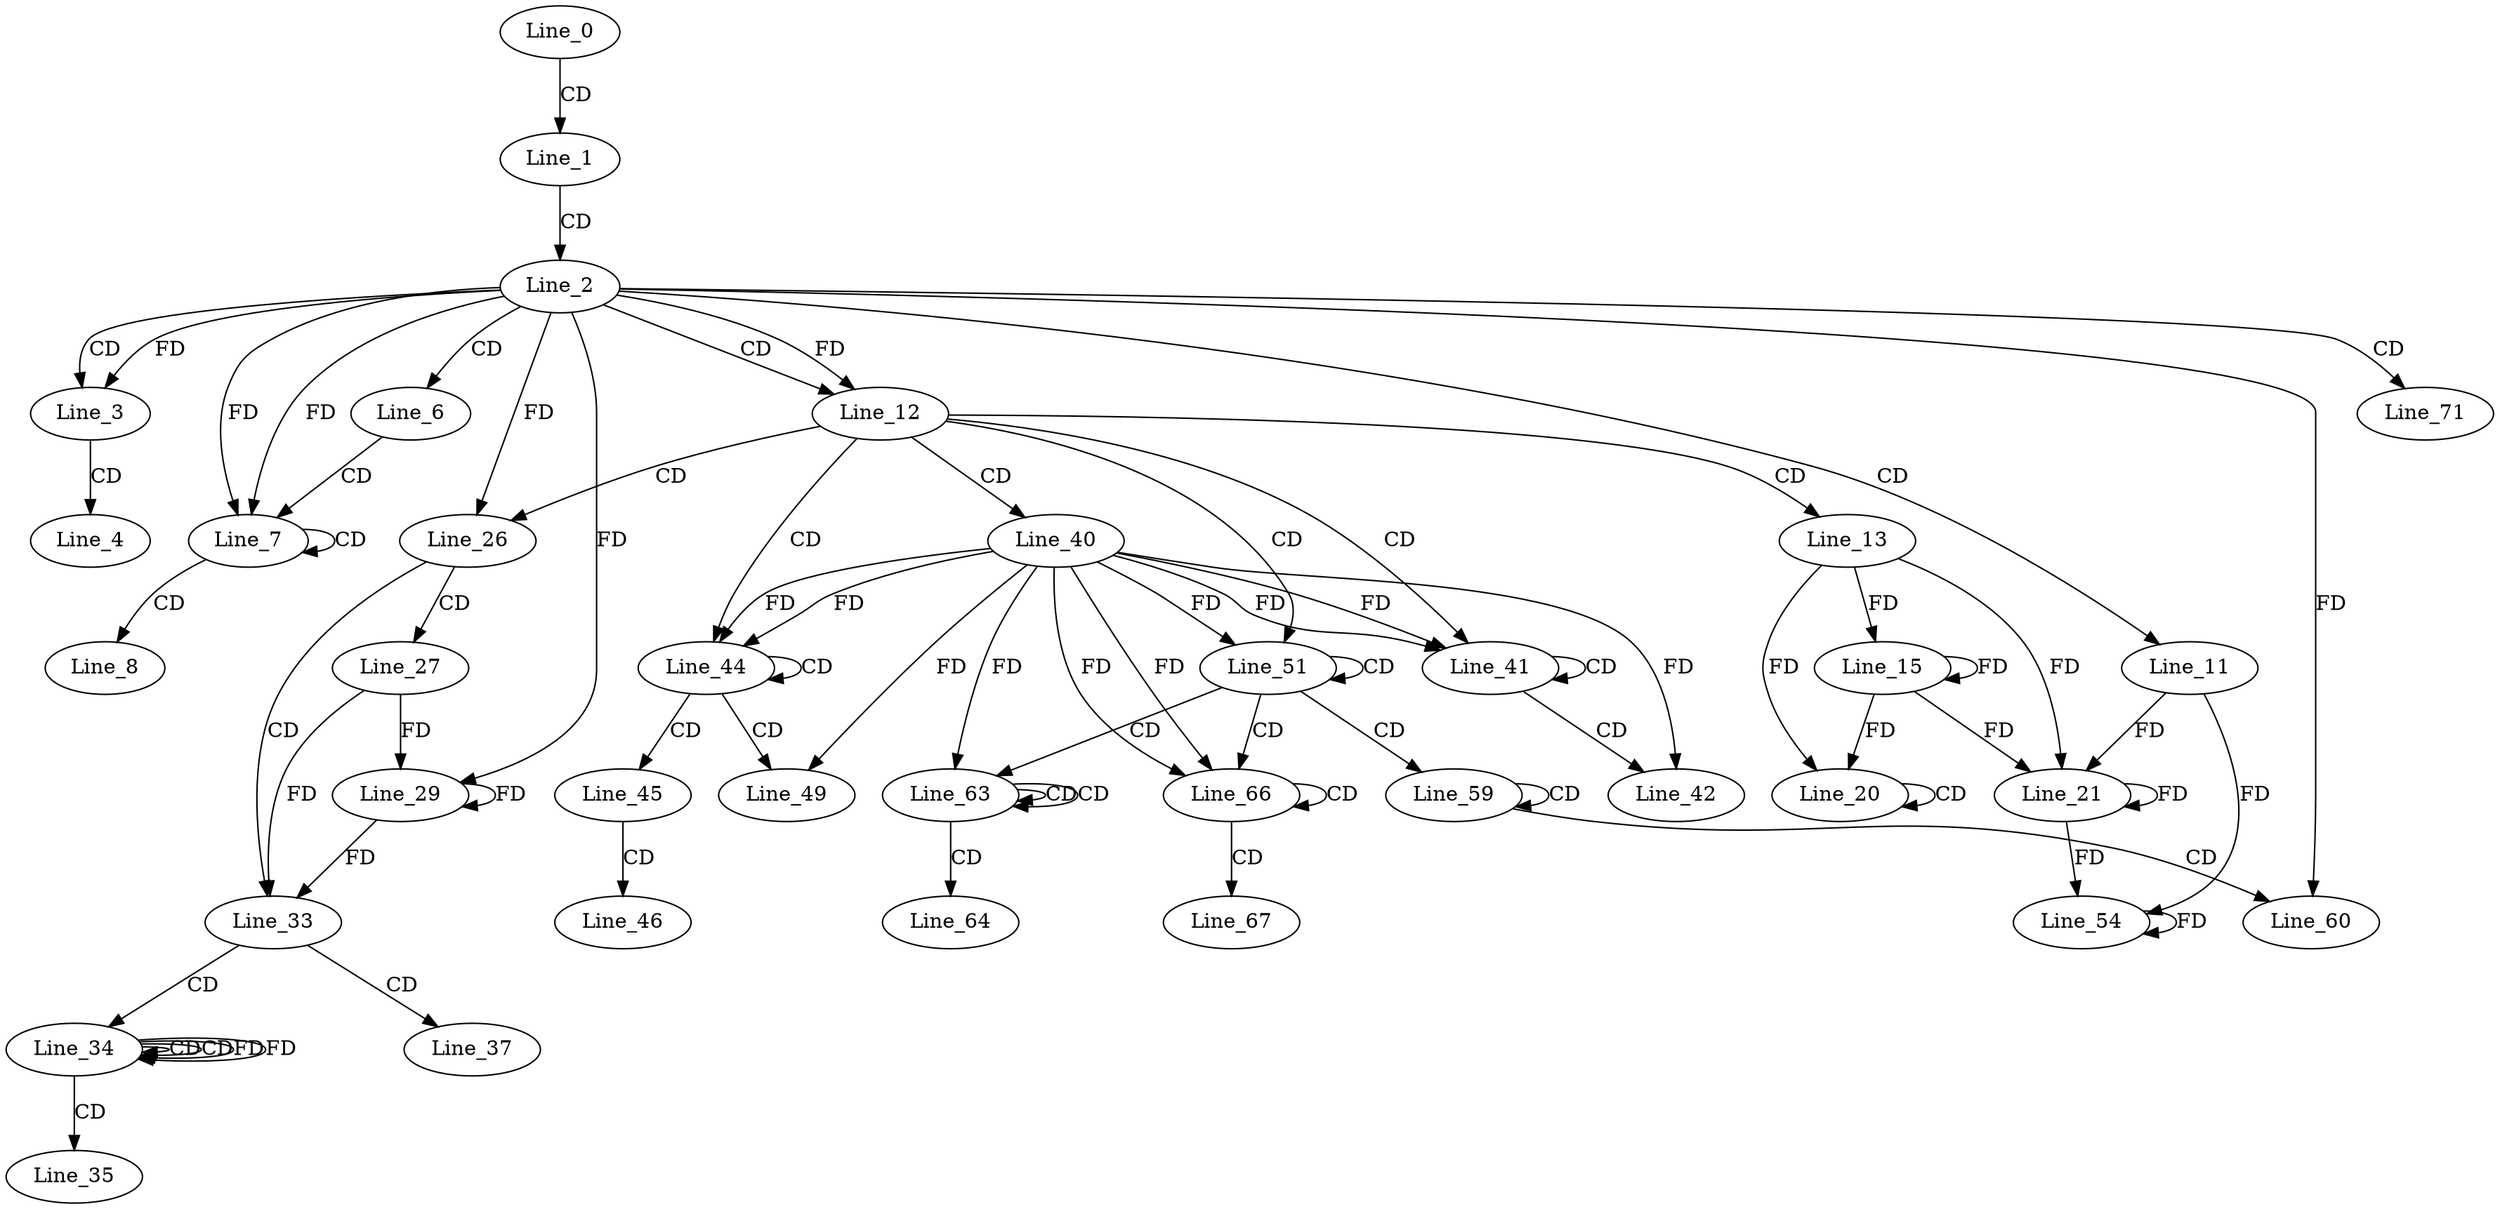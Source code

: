 digraph G {
  Line_0;
  Line_1;
  Line_2;
  Line_3;
  Line_3;
  Line_4;
  Line_6;
  Line_7;
  Line_7;
  Line_8;
  Line_11;
  Line_12;
  Line_12;
  Line_13;
  Line_15;
  Line_20;
  Line_20;
  Line_20;
  Line_21;
  Line_21;
  Line_26;
  Line_26;
  Line_27;
  Line_29;
  Line_29;
  Line_33;
  Line_34;
  Line_34;
  Line_34;
  Line_35;
  Line_37;
  Line_40;
  Line_41;
  Line_41;
  Line_42;
  Line_44;
  Line_44;
  Line_45;
  Line_46;
  Line_49;
  Line_51;
  Line_51;
  Line_51;
  Line_51;
  Line_54;
  Line_59;
  Line_59;
  Line_60;
  Line_63;
  Line_63;
  Line_63;
  Line_64;
  Line_66;
  Line_66;
  Line_67;
  Line_71;
  Line_0 -> Line_1 [ label="CD" ];
  Line_1 -> Line_2 [ label="CD" ];
  Line_2 -> Line_3 [ label="CD" ];
  Line_2 -> Line_3 [ label="FD" ];
  Line_3 -> Line_4 [ label="CD" ];
  Line_2 -> Line_6 [ label="CD" ];
  Line_6 -> Line_7 [ label="CD" ];
  Line_2 -> Line_7 [ label="FD" ];
  Line_7 -> Line_7 [ label="CD" ];
  Line_2 -> Line_7 [ label="FD" ];
  Line_7 -> Line_8 [ label="CD" ];
  Line_2 -> Line_11 [ label="CD" ];
  Line_2 -> Line_12 [ label="CD" ];
  Line_2 -> Line_12 [ label="FD" ];
  Line_12 -> Line_13 [ label="CD" ];
  Line_13 -> Line_15 [ label="FD" ];
  Line_15 -> Line_15 [ label="FD" ];
  Line_20 -> Line_20 [ label="CD" ];
  Line_13 -> Line_20 [ label="FD" ];
  Line_15 -> Line_20 [ label="FD" ];
  Line_11 -> Line_21 [ label="FD" ];
  Line_21 -> Line_21 [ label="FD" ];
  Line_13 -> Line_21 [ label="FD" ];
  Line_15 -> Line_21 [ label="FD" ];
  Line_12 -> Line_26 [ label="CD" ];
  Line_2 -> Line_26 [ label="FD" ];
  Line_26 -> Line_27 [ label="CD" ];
  Line_27 -> Line_29 [ label="FD" ];
  Line_29 -> Line_29 [ label="FD" ];
  Line_2 -> Line_29 [ label="FD" ];
  Line_26 -> Line_33 [ label="CD" ];
  Line_27 -> Line_33 [ label="FD" ];
  Line_29 -> Line_33 [ label="FD" ];
  Line_33 -> Line_34 [ label="CD" ];
  Line_34 -> Line_34 [ label="CD" ];
  Line_34 -> Line_34 [ label="CD" ];
  Line_34 -> Line_34 [ label="FD" ];
  Line_34 -> Line_35 [ label="CD" ];
  Line_33 -> Line_37 [ label="CD" ];
  Line_12 -> Line_40 [ label="CD" ];
  Line_12 -> Line_41 [ label="CD" ];
  Line_40 -> Line_41 [ label="FD" ];
  Line_41 -> Line_41 [ label="CD" ];
  Line_40 -> Line_41 [ label="FD" ];
  Line_41 -> Line_42 [ label="CD" ];
  Line_40 -> Line_42 [ label="FD" ];
  Line_12 -> Line_44 [ label="CD" ];
  Line_40 -> Line_44 [ label="FD" ];
  Line_44 -> Line_44 [ label="CD" ];
  Line_40 -> Line_44 [ label="FD" ];
  Line_44 -> Line_45 [ label="CD" ];
  Line_45 -> Line_46 [ label="CD" ];
  Line_44 -> Line_49 [ label="CD" ];
  Line_40 -> Line_49 [ label="FD" ];
  Line_12 -> Line_51 [ label="CD" ];
  Line_40 -> Line_51 [ label="FD" ];
  Line_51 -> Line_51 [ label="CD" ];
  Line_11 -> Line_54 [ label="FD" ];
  Line_21 -> Line_54 [ label="FD" ];
  Line_54 -> Line_54 [ label="FD" ];
  Line_51 -> Line_59 [ label="CD" ];
  Line_59 -> Line_59 [ label="CD" ];
  Line_59 -> Line_60 [ label="CD" ];
  Line_2 -> Line_60 [ label="FD" ];
  Line_51 -> Line_63 [ label="CD" ];
  Line_63 -> Line_63 [ label="CD" ];
  Line_63 -> Line_63 [ label="CD" ];
  Line_40 -> Line_63 [ label="FD" ];
  Line_63 -> Line_64 [ label="CD" ];
  Line_51 -> Line_66 [ label="CD" ];
  Line_40 -> Line_66 [ label="FD" ];
  Line_66 -> Line_66 [ label="CD" ];
  Line_40 -> Line_66 [ label="FD" ];
  Line_66 -> Line_67 [ label="CD" ];
  Line_2 -> Line_71 [ label="CD" ];
  Line_34 -> Line_34 [ label="FD" ];
}
